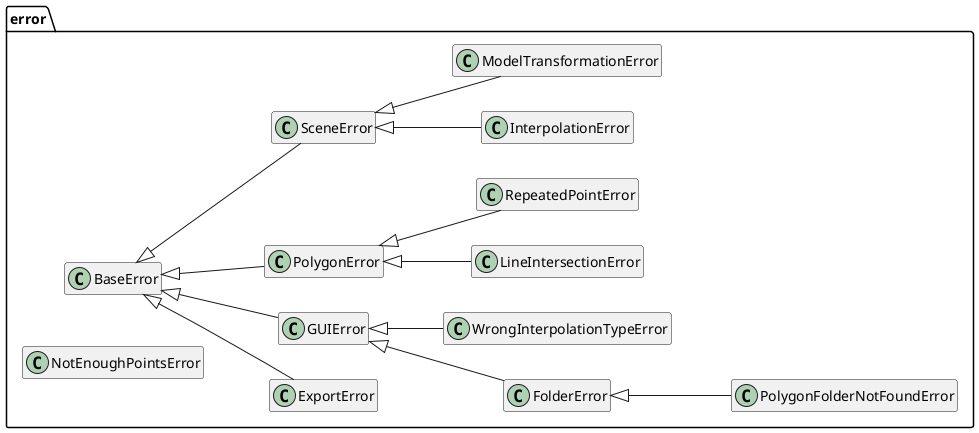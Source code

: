 @startuml

left to right direction

!startsub INTERNAL
package error {
    class BaseError
    class ExportError
    class FolderError
    class GUIError
    class InterpolationError
    class LineIntersectionError
    class ModelTransformationError
    class NotEnoughPointsError
    class PolygonError
    class PolygonFolderNotFoundError
    class RepeatedPointError
    class SceneError
    class WrongInterpolationTypeError
}

BaseError <|-- SceneError
BaseError <|-- PolygonError
BaseError <|-- ExportError
BaseError <|-- GUIError

PolygonError <|-- RepeatedPointError
PolygonError <|-- LineIntersectionError
GUIError <|-- WrongInterpolationTypeError
GUIError <|-- FolderError
FolderError <|-- PolygonFolderNotFoundError
SceneError <|-- ModelTransformationError
SceneError <|-- InterpolationError
!endsub
hide members

!if (%false())
    !startsub EXTERNAL
'        Engine .> RepeatedPointError
'        Controller .> LineIntersectionError
'        Controller .> RepeatedPointError
'        model.Polygon .> LineIntersectionError
'        Polygon .> RepeatedPointError
'        ShapefileExporter -u.> NotEnoughPointsError
'        ShapefileExporter -u.> UnknownDataTypeError
'        Tools .> NotEnoughPointsError
'        GUIManager .> WrongInterpolationTypeError
'        PolygonFolderManager .> PolygonFolderNotFoundError
'        Scene -u.> NonExistentPolygonError
    !endsub
!endif

'src.engine.Engine .> LineIntersectionError
'src.engine.Engine .> RepeatedPointError
'src.controller.Controller .> LineIntersectionError
'src.controller.Controller .> RepeatedPointError
'src.engine.scene.model.Polygon .> LineIntersectionError
'src.engine.scene.model.Polygon .> RepeatedPointError
'src.output.ShapefileExporter -u.> NotEnoughPointsError
'src.output.ShapefileExporter -u.> UnknownDataTypeError
'src.engine.GUI.frames.Tools .> NotEnoughPointsError
'src.engine.GUI.GUIManager .> WrongInterpolationTypeError
'src.engine.GUI.PolygonFolderManager .> PolygonFolderNotFoundError
'src.engine.scene.Scene -u.> NonExistentPolygonError
@enduml
